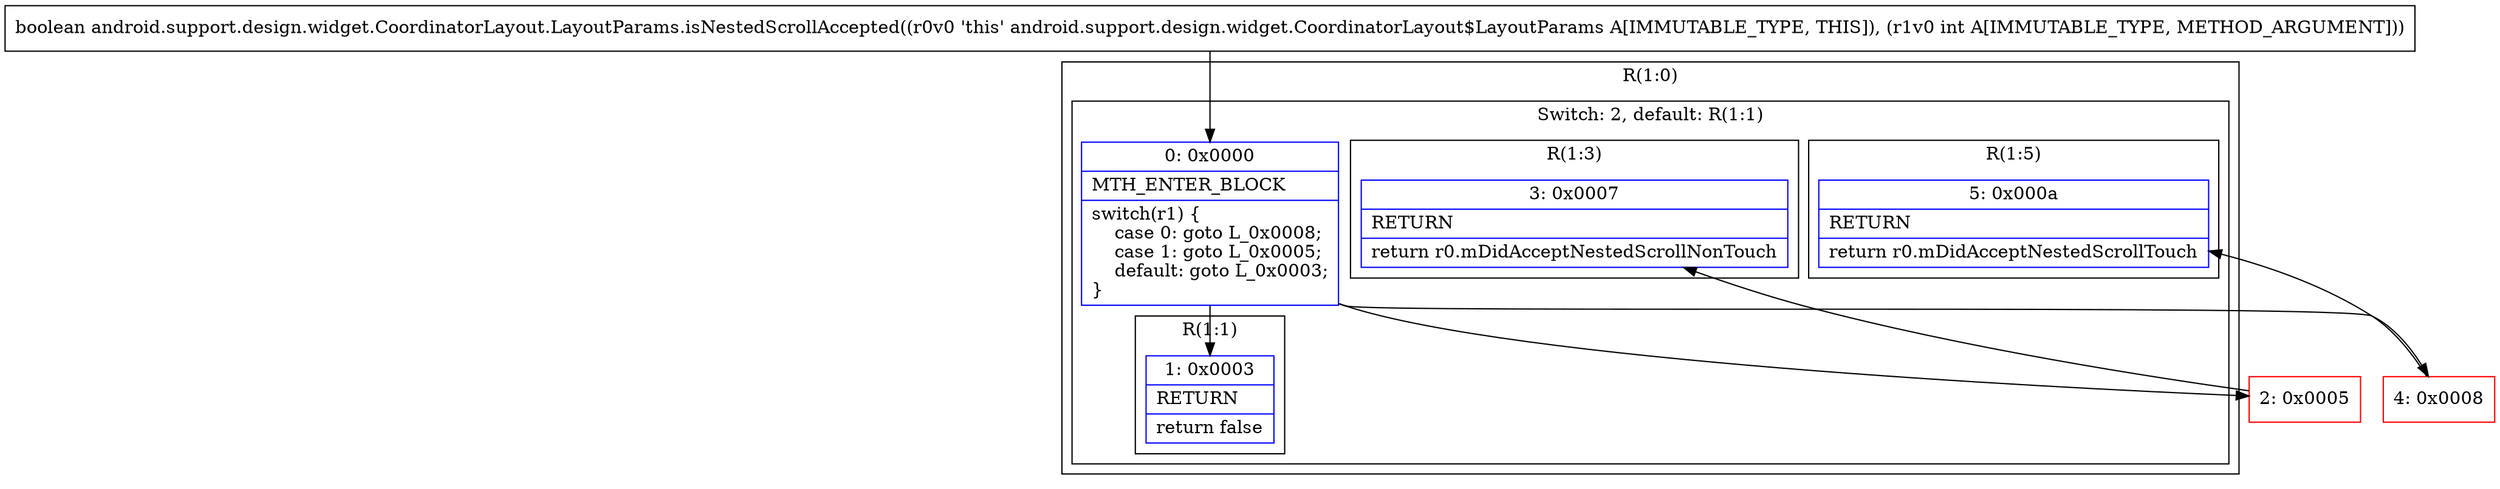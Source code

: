 digraph "CFG forandroid.support.design.widget.CoordinatorLayout.LayoutParams.isNestedScrollAccepted(I)Z" {
subgraph cluster_Region_1746521438 {
label = "R(1:0)";
node [shape=record,color=blue];
subgraph cluster_SwitchRegion_713960711 {
label = "Switch: 2, default: R(1:1)";
node [shape=record,color=blue];
Node_0 [shape=record,label="{0\:\ 0x0000|MTH_ENTER_BLOCK\l|switch(r1) \{\l    case 0: goto L_0x0008;\l    case 1: goto L_0x0005;\l    default: goto L_0x0003;\l\}\l}"];
subgraph cluster_Region_1809162228 {
label = "R(1:5)";
node [shape=record,color=blue];
Node_5 [shape=record,label="{5\:\ 0x000a|RETURN\l|return r0.mDidAcceptNestedScrollTouch\l}"];
}
subgraph cluster_Region_2054763312 {
label = "R(1:3)";
node [shape=record,color=blue];
Node_3 [shape=record,label="{3\:\ 0x0007|RETURN\l|return r0.mDidAcceptNestedScrollNonTouch\l}"];
}
subgraph cluster_Region_1546416668 {
label = "R(1:1)";
node [shape=record,color=blue];
Node_1 [shape=record,label="{1\:\ 0x0003|RETURN\l|return false\l}"];
}
}
}
Node_2 [shape=record,color=red,label="{2\:\ 0x0005}"];
Node_4 [shape=record,color=red,label="{4\:\ 0x0008}"];
MethodNode[shape=record,label="{boolean android.support.design.widget.CoordinatorLayout.LayoutParams.isNestedScrollAccepted((r0v0 'this' android.support.design.widget.CoordinatorLayout$LayoutParams A[IMMUTABLE_TYPE, THIS]), (r1v0 int A[IMMUTABLE_TYPE, METHOD_ARGUMENT])) }"];
MethodNode -> Node_0;
Node_0 -> Node_1;
Node_0 -> Node_2;
Node_0 -> Node_4;
Node_2 -> Node_3;
Node_4 -> Node_5;
}

